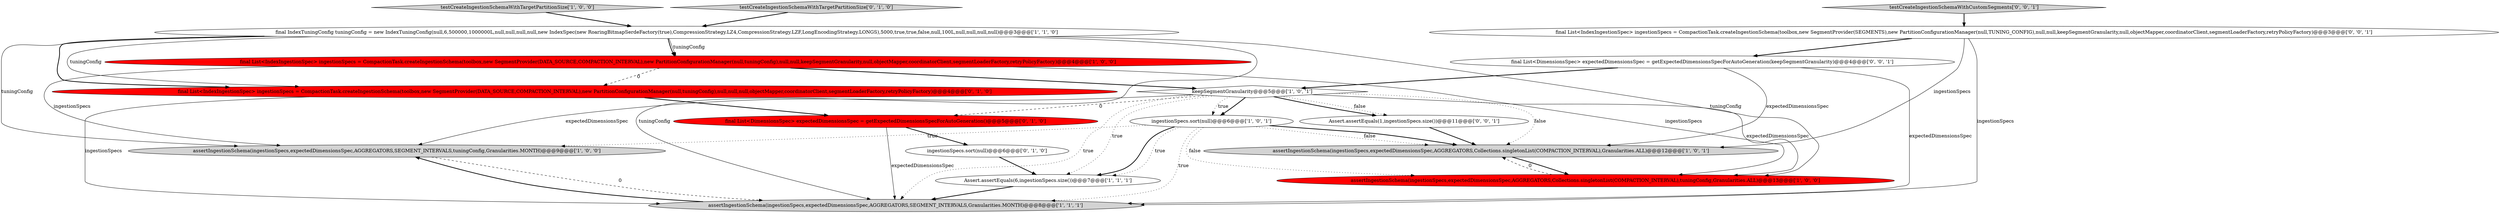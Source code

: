 digraph {
7 [style = filled, label = "assertIngestionSchema(ingestionSpecs,expectedDimensionsSpec,AGGREGATORS,SEGMENT_INTERVALS,tuningConfig,Granularities.MONTH)@@@9@@@['1', '0', '0']", fillcolor = lightgray, shape = ellipse image = "AAA0AAABBB1BBB"];
1 [style = filled, label = "assertIngestionSchema(ingestionSpecs,expectedDimensionsSpec,AGGREGATORS,SEGMENT_INTERVALS,Granularities.MONTH)@@@8@@@['1', '1', '1']", fillcolor = lightgray, shape = ellipse image = "AAA0AAABBB1BBB"];
17 [style = filled, label = "final List<DimensionsSpec> expectedDimensionsSpec = getExpectedDimensionsSpecForAutoGeneration(keepSegmentGranularity)@@@4@@@['0', '0', '1']", fillcolor = white, shape = ellipse image = "AAA0AAABBB3BBB"];
16 [style = filled, label = "Assert.assertEquals(1,ingestionSpecs.size())@@@11@@@['0', '0', '1']", fillcolor = white, shape = ellipse image = "AAA0AAABBB3BBB"];
13 [style = filled, label = "final List<DimensionsSpec> expectedDimensionsSpec = getExpectedDimensionsSpecForAutoGeneration()@@@5@@@['0', '1', '0']", fillcolor = red, shape = ellipse image = "AAA1AAABBB2BBB"];
15 [style = filled, label = "testCreateIngestionSchemaWithCustomSegments['0', '0', '1']", fillcolor = lightgray, shape = diamond image = "AAA0AAABBB3BBB"];
11 [style = filled, label = "ingestionSpecs.sort(null)@@@6@@@['0', '1', '0']", fillcolor = white, shape = ellipse image = "AAA0AAABBB2BBB"];
3 [style = filled, label = "keepSegmentGranularity@@@5@@@['1', '0', '1']", fillcolor = white, shape = diamond image = "AAA0AAABBB1BBB"];
10 [style = filled, label = "final List<IndexIngestionSpec> ingestionSpecs = CompactionTask.createIngestionSchema(toolbox,new SegmentProvider(DATA_SOURCE,COMPACTION_INTERVAL),new PartitionConfigurationManager(null,tuningConfig),null,null,null,objectMapper,coordinatorClient,segmentLoaderFactory,retryPolicyFactory)@@@4@@@['0', '1', '0']", fillcolor = red, shape = ellipse image = "AAA1AAABBB2BBB"];
9 [style = filled, label = "assertIngestionSchema(ingestionSpecs,expectedDimensionsSpec,AGGREGATORS,Collections.singletonList(COMPACTION_INTERVAL),Granularities.ALL)@@@12@@@['1', '0', '1']", fillcolor = lightgray, shape = ellipse image = "AAA0AAABBB1BBB"];
6 [style = filled, label = "ingestionSpecs.sort(null)@@@6@@@['1', '0', '1']", fillcolor = white, shape = ellipse image = "AAA0AAABBB1BBB"];
14 [style = filled, label = "final List<IndexIngestionSpec> ingestionSpecs = CompactionTask.createIngestionSchema(toolbox,new SegmentProvider(SEGMENTS),new PartitionConfigurationManager(null,TUNING_CONFIG),null,null,keepSegmentGranularity,null,objectMapper,coordinatorClient,segmentLoaderFactory,retryPolicyFactory)@@@3@@@['0', '0', '1']", fillcolor = white, shape = ellipse image = "AAA0AAABBB3BBB"];
0 [style = filled, label = "final IndexTuningConfig tuningConfig = new IndexTuningConfig(null,6,500000,1000000L,null,null,null,null,new IndexSpec(new RoaringBitmapSerdeFactory(true),CompressionStrategy.LZ4,CompressionStrategy.LZF,LongEncodingStrategy.LONGS),5000,true,true,false,null,100L,null,null,null,null)@@@3@@@['1', '1', '0']", fillcolor = white, shape = ellipse image = "AAA0AAABBB1BBB"];
12 [style = filled, label = "testCreateIngestionSchemaWithTargetPartitionSize['0', '1', '0']", fillcolor = lightgray, shape = diamond image = "AAA0AAABBB2BBB"];
8 [style = filled, label = "Assert.assertEquals(6,ingestionSpecs.size())@@@7@@@['1', '1', '1']", fillcolor = white, shape = ellipse image = "AAA0AAABBB1BBB"];
5 [style = filled, label = "testCreateIngestionSchemaWithTargetPartitionSize['1', '0', '0']", fillcolor = lightgray, shape = diamond image = "AAA0AAABBB1BBB"];
4 [style = filled, label = "assertIngestionSchema(ingestionSpecs,expectedDimensionsSpec,AGGREGATORS,Collections.singletonList(COMPACTION_INTERVAL),tuningConfig,Granularities.ALL)@@@13@@@['1', '0', '0']", fillcolor = red, shape = ellipse image = "AAA1AAABBB1BBB"];
2 [style = filled, label = "final List<IndexIngestionSpec> ingestionSpecs = CompactionTask.createIngestionSchema(toolbox,new SegmentProvider(DATA_SOURCE,COMPACTION_INTERVAL),new PartitionConfigurationManager(null,tuningConfig),null,null,keepSegmentGranularity,null,objectMapper,coordinatorClient,segmentLoaderFactory,retryPolicyFactory)@@@4@@@['1', '0', '0']", fillcolor = red, shape = ellipse image = "AAA1AAABBB1BBB"];
6->4 [style = dotted, label="false"];
17->9 [style = solid, label="expectedDimensionsSpec"];
3->9 [style = dotted, label="false"];
15->14 [style = bold, label=""];
7->1 [style = dashed, label="0"];
0->4 [style = solid, label="tuningConfig"];
2->3 [style = bold, label=""];
0->7 [style = solid, label="tuningConfig"];
0->2 [style = bold, label=""];
9->4 [style = bold, label=""];
17->1 [style = solid, label="expectedDimensionsSpec"];
2->7 [style = solid, label="ingestionSpecs"];
6->1 [style = dotted, label="true"];
6->9 [style = dotted, label="false"];
3->6 [style = bold, label=""];
14->17 [style = bold, label=""];
3->16 [style = bold, label=""];
3->6 [style = dotted, label="true"];
3->13 [style = dashed, label="0"];
12->0 [style = bold, label=""];
1->7 [style = bold, label=""];
13->11 [style = bold, label=""];
2->4 [style = solid, label="ingestionSpecs"];
2->10 [style = dashed, label="0"];
14->9 [style = solid, label="ingestionSpecs"];
8->1 [style = bold, label=""];
4->9 [style = dashed, label="0"];
0->10 [style = bold, label=""];
14->1 [style = solid, label="ingestionSpecs"];
5->0 [style = bold, label=""];
10->13 [style = bold, label=""];
6->8 [style = dotted, label="true"];
0->2 [style = solid, label="tuningConfig"];
3->7 [style = solid, label="expectedDimensionsSpec"];
6->8 [style = bold, label=""];
3->4 [style = solid, label="expectedDimensionsSpec"];
17->3 [style = bold, label=""];
6->7 [style = dotted, label="true"];
11->8 [style = bold, label=""];
0->1 [style = solid, label="tuningConfig"];
6->9 [style = bold, label=""];
13->1 [style = solid, label="expectedDimensionsSpec"];
0->10 [style = solid, label="tuningConfig"];
3->8 [style = dotted, label="true"];
3->16 [style = dotted, label="false"];
3->1 [style = dotted, label="true"];
10->1 [style = solid, label="ingestionSpecs"];
16->9 [style = bold, label=""];
}
